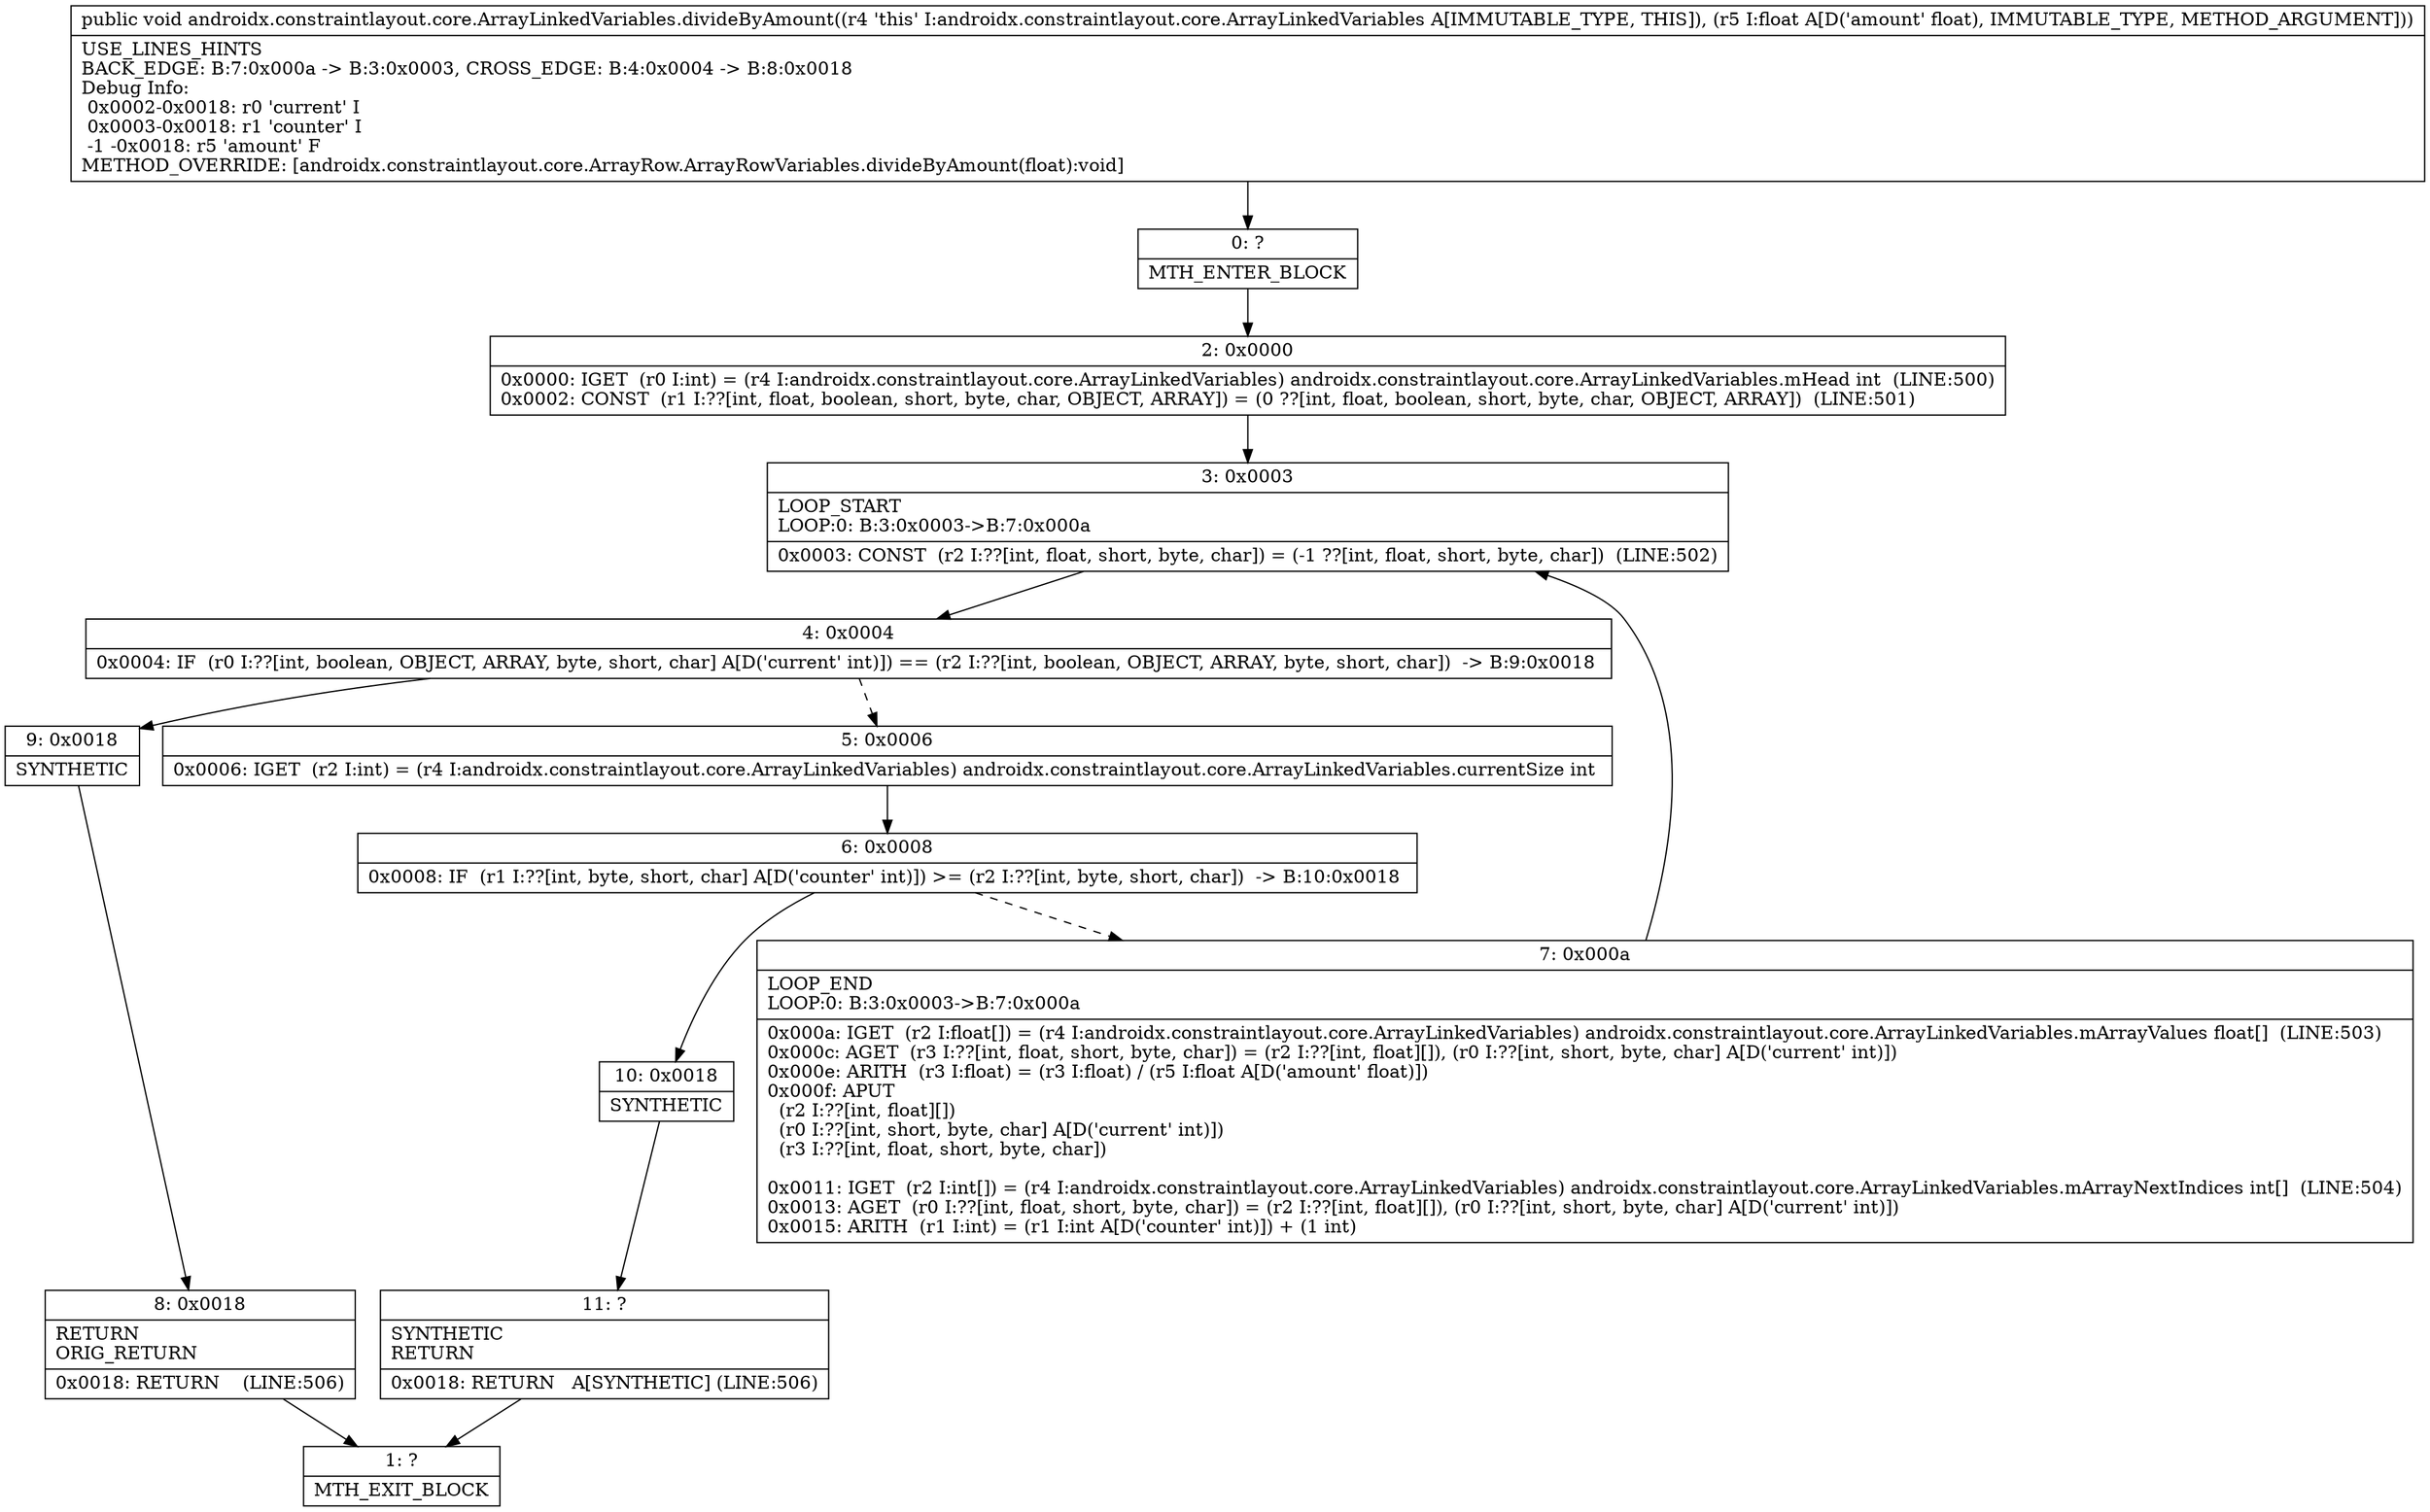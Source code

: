 digraph "CFG forandroidx.constraintlayout.core.ArrayLinkedVariables.divideByAmount(F)V" {
Node_0 [shape=record,label="{0\:\ ?|MTH_ENTER_BLOCK\l}"];
Node_2 [shape=record,label="{2\:\ 0x0000|0x0000: IGET  (r0 I:int) = (r4 I:androidx.constraintlayout.core.ArrayLinkedVariables) androidx.constraintlayout.core.ArrayLinkedVariables.mHead int  (LINE:500)\l0x0002: CONST  (r1 I:??[int, float, boolean, short, byte, char, OBJECT, ARRAY]) = (0 ??[int, float, boolean, short, byte, char, OBJECT, ARRAY])  (LINE:501)\l}"];
Node_3 [shape=record,label="{3\:\ 0x0003|LOOP_START\lLOOP:0: B:3:0x0003\-\>B:7:0x000a\l|0x0003: CONST  (r2 I:??[int, float, short, byte, char]) = (\-1 ??[int, float, short, byte, char])  (LINE:502)\l}"];
Node_4 [shape=record,label="{4\:\ 0x0004|0x0004: IF  (r0 I:??[int, boolean, OBJECT, ARRAY, byte, short, char] A[D('current' int)]) == (r2 I:??[int, boolean, OBJECT, ARRAY, byte, short, char])  \-\> B:9:0x0018 \l}"];
Node_5 [shape=record,label="{5\:\ 0x0006|0x0006: IGET  (r2 I:int) = (r4 I:androidx.constraintlayout.core.ArrayLinkedVariables) androidx.constraintlayout.core.ArrayLinkedVariables.currentSize int \l}"];
Node_6 [shape=record,label="{6\:\ 0x0008|0x0008: IF  (r1 I:??[int, byte, short, char] A[D('counter' int)]) \>= (r2 I:??[int, byte, short, char])  \-\> B:10:0x0018 \l}"];
Node_7 [shape=record,label="{7\:\ 0x000a|LOOP_END\lLOOP:0: B:3:0x0003\-\>B:7:0x000a\l|0x000a: IGET  (r2 I:float[]) = (r4 I:androidx.constraintlayout.core.ArrayLinkedVariables) androidx.constraintlayout.core.ArrayLinkedVariables.mArrayValues float[]  (LINE:503)\l0x000c: AGET  (r3 I:??[int, float, short, byte, char]) = (r2 I:??[int, float][]), (r0 I:??[int, short, byte, char] A[D('current' int)]) \l0x000e: ARITH  (r3 I:float) = (r3 I:float) \/ (r5 I:float A[D('amount' float)]) \l0x000f: APUT  \l  (r2 I:??[int, float][])\l  (r0 I:??[int, short, byte, char] A[D('current' int)])\l  (r3 I:??[int, float, short, byte, char])\l \l0x0011: IGET  (r2 I:int[]) = (r4 I:androidx.constraintlayout.core.ArrayLinkedVariables) androidx.constraintlayout.core.ArrayLinkedVariables.mArrayNextIndices int[]  (LINE:504)\l0x0013: AGET  (r0 I:??[int, float, short, byte, char]) = (r2 I:??[int, float][]), (r0 I:??[int, short, byte, char] A[D('current' int)]) \l0x0015: ARITH  (r1 I:int) = (r1 I:int A[D('counter' int)]) + (1 int) \l}"];
Node_10 [shape=record,label="{10\:\ 0x0018|SYNTHETIC\l}"];
Node_11 [shape=record,label="{11\:\ ?|SYNTHETIC\lRETURN\l|0x0018: RETURN   A[SYNTHETIC] (LINE:506)\l}"];
Node_1 [shape=record,label="{1\:\ ?|MTH_EXIT_BLOCK\l}"];
Node_9 [shape=record,label="{9\:\ 0x0018|SYNTHETIC\l}"];
Node_8 [shape=record,label="{8\:\ 0x0018|RETURN\lORIG_RETURN\l|0x0018: RETURN    (LINE:506)\l}"];
MethodNode[shape=record,label="{public void androidx.constraintlayout.core.ArrayLinkedVariables.divideByAmount((r4 'this' I:androidx.constraintlayout.core.ArrayLinkedVariables A[IMMUTABLE_TYPE, THIS]), (r5 I:float A[D('amount' float), IMMUTABLE_TYPE, METHOD_ARGUMENT]))  | USE_LINES_HINTS\lBACK_EDGE: B:7:0x000a \-\> B:3:0x0003, CROSS_EDGE: B:4:0x0004 \-\> B:8:0x0018\lDebug Info:\l  0x0002\-0x0018: r0 'current' I\l  0x0003\-0x0018: r1 'counter' I\l  \-1 \-0x0018: r5 'amount' F\lMETHOD_OVERRIDE: [androidx.constraintlayout.core.ArrayRow.ArrayRowVariables.divideByAmount(float):void]\l}"];
MethodNode -> Node_0;Node_0 -> Node_2;
Node_2 -> Node_3;
Node_3 -> Node_4;
Node_4 -> Node_5[style=dashed];
Node_4 -> Node_9;
Node_5 -> Node_6;
Node_6 -> Node_7[style=dashed];
Node_6 -> Node_10;
Node_7 -> Node_3;
Node_10 -> Node_11;
Node_11 -> Node_1;
Node_9 -> Node_8;
Node_8 -> Node_1;
}

